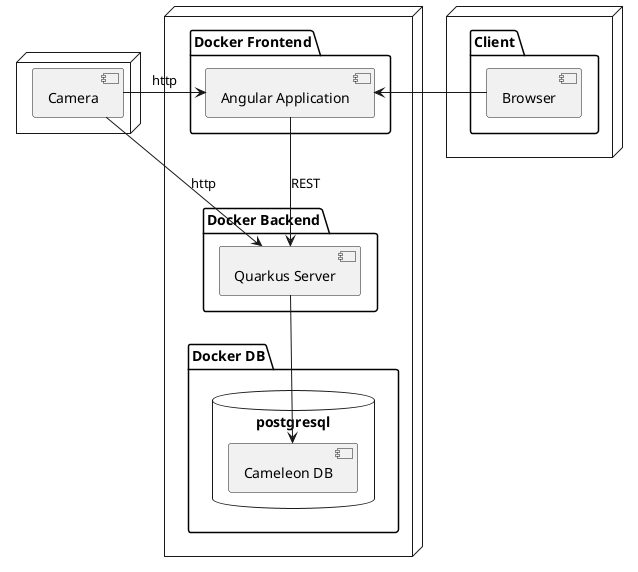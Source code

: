 [plantuml, component-diagram, png, align-center]
----
@startuml

node {
    [Camera]
}

node {
    package "Docker Backend" {
        [Quarkus Server]
    }

    package "Docker Frontend" {
        [Angular Application]
    }

    package "Docker DB" {
        database "postgresql" {
            [Cameleon DB]
        }
    }
}

node {
    package "Client" {
        [Browser]
    }
}

[Camera] -> [Quarkus Server] : http
[Camera] -> [Angular Application] : http
[Angular Application] --> [Quarkus Server] : REST
[Quarkus Server] --> [Cameleon DB]
[Browser] -> [Angular Application]

@enduml
----